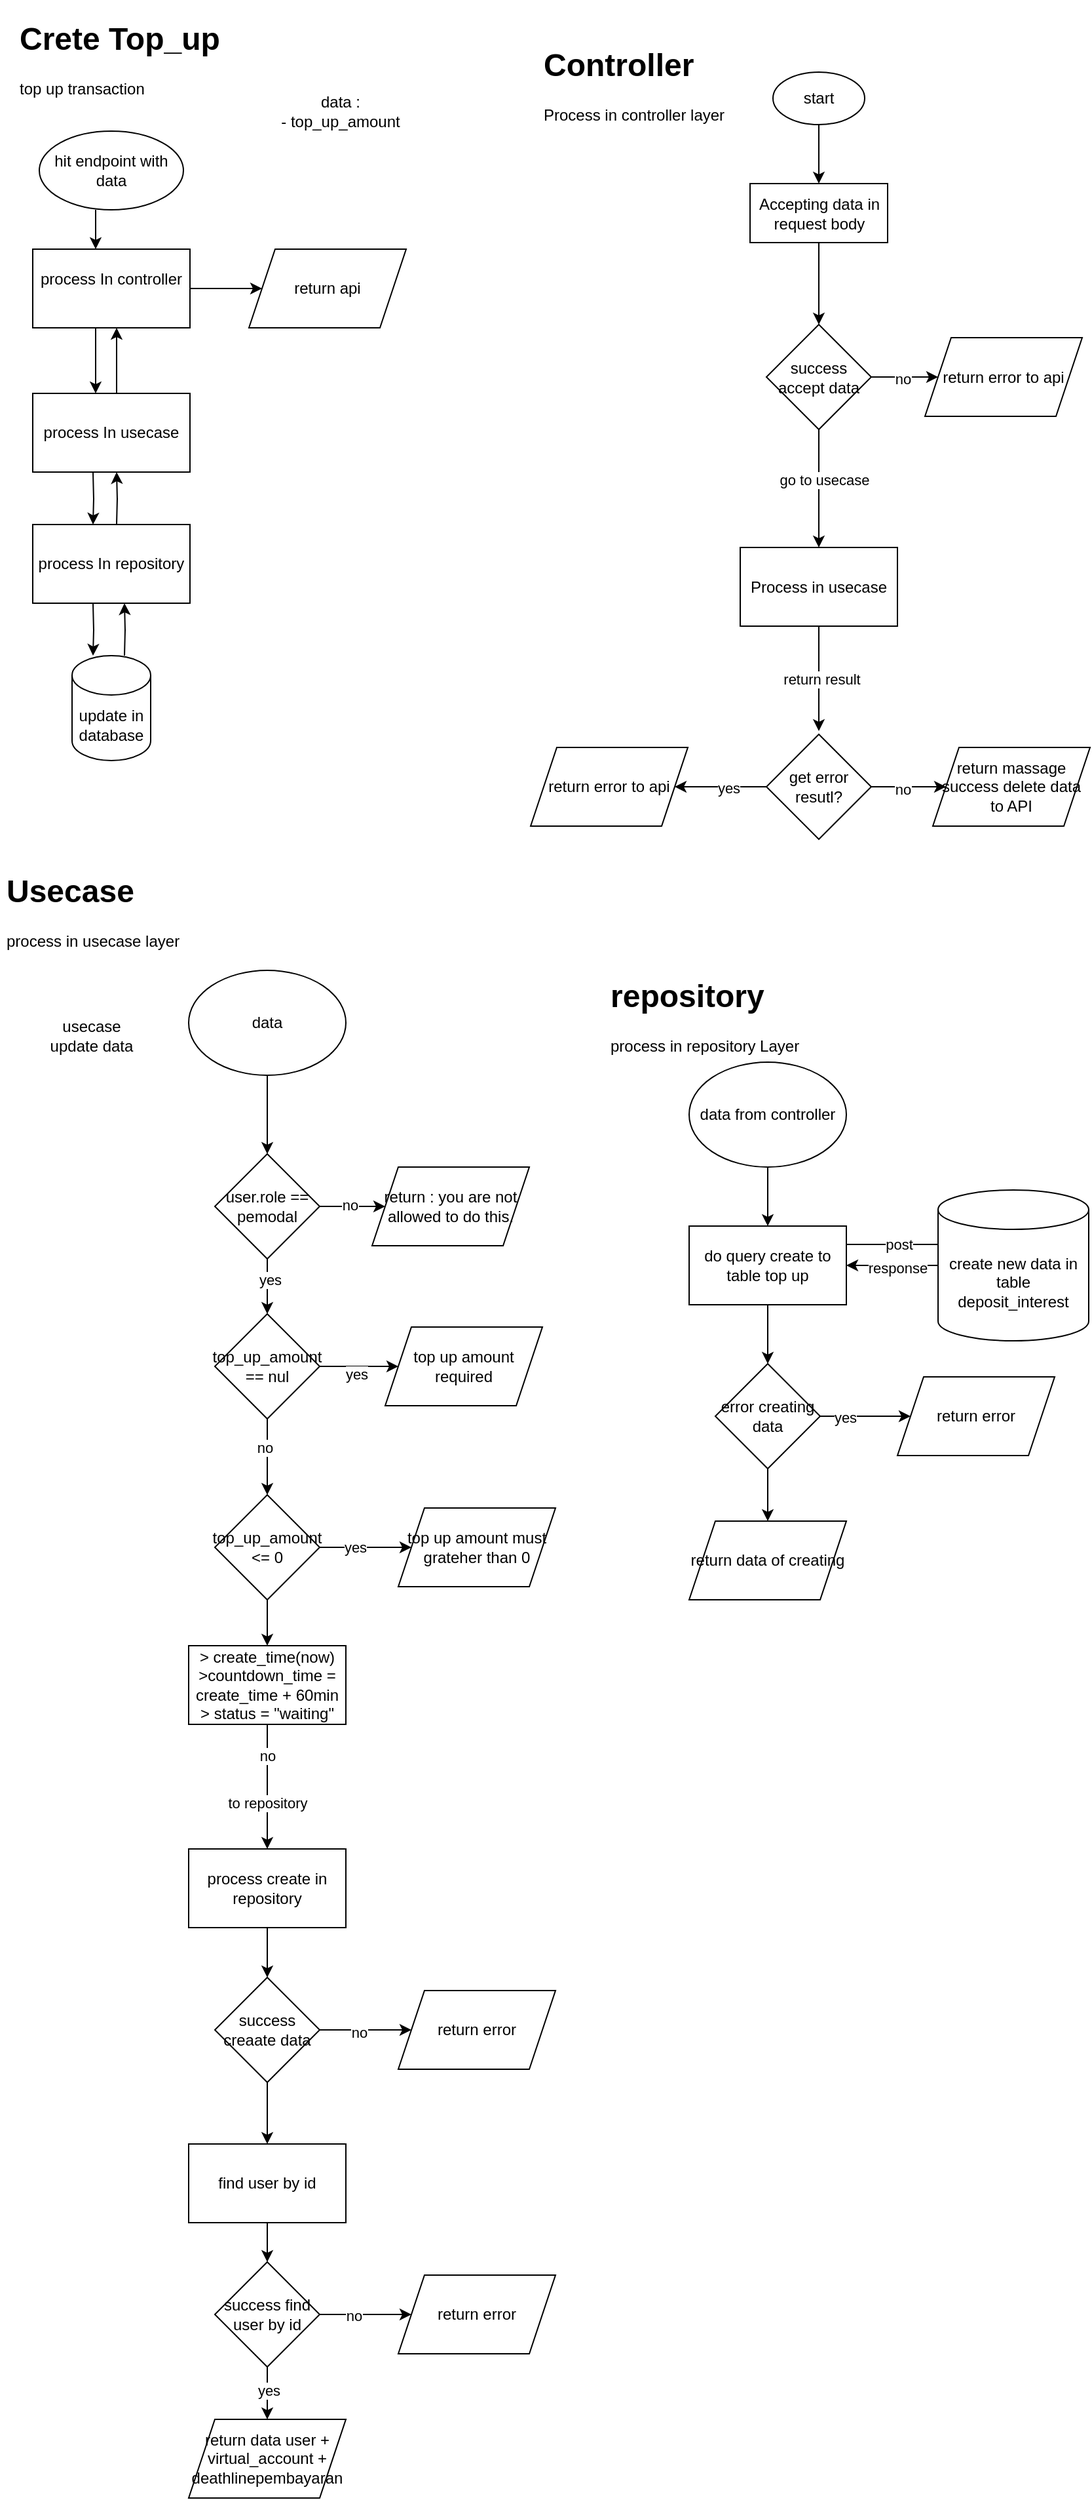<mxfile version="21.7.4" type="github" pages="2">
  <diagram name="create" id="qEhoidJhxsvWi5sl7ZpU">
    <mxGraphModel dx="880" dy="446" grid="1" gridSize="10" guides="1" tooltips="1" connect="1" arrows="1" fold="1" page="1" pageScale="1" pageWidth="850" pageHeight="1100" math="0" shadow="0">
      <root>
        <mxCell id="0" />
        <mxCell id="1" parent="0" />
        <mxCell id="uowi1JtS75DJO2FJJ9U8-1" value="&lt;h1&gt;Crete Top_up&lt;/h1&gt;&lt;div&gt;top up transaction&lt;/div&gt;" style="text;html=1;strokeColor=none;fillColor=none;spacing=5;spacingTop=-20;whiteSpace=wrap;overflow=hidden;rounded=0;" vertex="1" parent="1">
          <mxGeometry x="20" y="10" width="190" height="80" as="geometry" />
        </mxCell>
        <mxCell id="uowi1JtS75DJO2FJJ9U8-2" value="data :&lt;br&gt;- top_up_amount" style="text;html=1;strokeColor=none;fillColor=none;align=center;verticalAlign=middle;whiteSpace=wrap;rounded=0;" vertex="1" parent="1">
          <mxGeometry x="210" y="60" width="120" height="50" as="geometry" />
        </mxCell>
        <mxCell id="uowi1JtS75DJO2FJJ9U8-5" value="" style="edgeStyle=orthogonalEdgeStyle;rounded=0;orthogonalLoop=1;jettySize=auto;html=1;" edge="1" parent="1">
          <mxGeometry relative="1" as="geometry">
            <mxPoint x="83" y="160" as="sourcePoint" />
            <mxPoint x="83" y="190" as="targetPoint" />
          </mxGeometry>
        </mxCell>
        <mxCell id="uowi1JtS75DJO2FJJ9U8-3" value="hit endpoint with data" style="ellipse;whiteSpace=wrap;html=1;" vertex="1" parent="1">
          <mxGeometry x="40" y="100" width="110" height="60" as="geometry" />
        </mxCell>
        <mxCell id="uowi1JtS75DJO2FJJ9U8-7" value="" style="edgeStyle=orthogonalEdgeStyle;rounded=0;orthogonalLoop=1;jettySize=auto;html=1;" edge="1" parent="1">
          <mxGeometry relative="1" as="geometry">
            <mxPoint x="83" y="250" as="sourcePoint" />
            <mxPoint x="83" y="300" as="targetPoint" />
          </mxGeometry>
        </mxCell>
        <mxCell id="uowi1JtS75DJO2FJJ9U8-17" value="" style="edgeStyle=orthogonalEdgeStyle;rounded=0;orthogonalLoop=1;jettySize=auto;html=1;" edge="1" parent="1" source="uowi1JtS75DJO2FJJ9U8-4" target="uowi1JtS75DJO2FJJ9U8-16">
          <mxGeometry relative="1" as="geometry" />
        </mxCell>
        <mxCell id="uowi1JtS75DJO2FJJ9U8-4" value="&#xa;&lt;span style=&quot;color: rgb(0, 0, 0); font-family: Helvetica; font-size: 12px; font-style: normal; font-variant-ligatures: normal; font-variant-caps: normal; font-weight: 400; letter-spacing: normal; orphans: 2; text-align: center; text-indent: 0px; text-transform: none; widows: 2; word-spacing: 0px; -webkit-text-stroke-width: 0px; background-color: rgb(251, 251, 251); text-decoration-thickness: initial; text-decoration-style: initial; text-decoration-color: initial; float: none; display: inline !important;&quot;&gt;process In controller&lt;/span&gt;&#xa;&#xa;" style="whiteSpace=wrap;html=1;" vertex="1" parent="1">
          <mxGeometry x="35" y="190" width="120" height="60" as="geometry" />
        </mxCell>
        <mxCell id="uowi1JtS75DJO2FJJ9U8-9" value="" style="edgeStyle=orthogonalEdgeStyle;rounded=0;orthogonalLoop=1;jettySize=auto;html=1;" edge="1" parent="1">
          <mxGeometry relative="1" as="geometry">
            <mxPoint x="81" y="360" as="sourcePoint" />
            <mxPoint x="81" y="400" as="targetPoint" />
          </mxGeometry>
        </mxCell>
        <mxCell id="uowi1JtS75DJO2FJJ9U8-14" value="" style="edgeStyle=orthogonalEdgeStyle;rounded=0;orthogonalLoop=1;jettySize=auto;html=1;" edge="1" parent="1">
          <mxGeometry relative="1" as="geometry">
            <mxPoint x="99" y="300" as="sourcePoint" />
            <mxPoint x="99" y="250" as="targetPoint" />
          </mxGeometry>
        </mxCell>
        <mxCell id="uowi1JtS75DJO2FJJ9U8-6" value="process In usecase" style="whiteSpace=wrap;html=1;" vertex="1" parent="1">
          <mxGeometry x="35" y="300" width="120" height="60" as="geometry" />
        </mxCell>
        <mxCell id="uowi1JtS75DJO2FJJ9U8-11" value="" style="edgeStyle=orthogonalEdgeStyle;rounded=0;orthogonalLoop=1;jettySize=auto;html=1;" edge="1" parent="1">
          <mxGeometry relative="1" as="geometry">
            <mxPoint x="81" y="460" as="sourcePoint" />
            <mxPoint x="81" y="500" as="targetPoint" />
          </mxGeometry>
        </mxCell>
        <mxCell id="uowi1JtS75DJO2FJJ9U8-13" value="" style="edgeStyle=orthogonalEdgeStyle;rounded=0;orthogonalLoop=1;jettySize=auto;html=1;" edge="1" parent="1">
          <mxGeometry relative="1" as="geometry">
            <mxPoint x="99" y="400" as="sourcePoint" />
            <mxPoint x="99" y="360" as="targetPoint" />
          </mxGeometry>
        </mxCell>
        <mxCell id="uowi1JtS75DJO2FJJ9U8-8" value="process In repository" style="whiteSpace=wrap;html=1;" vertex="1" parent="1">
          <mxGeometry x="35" y="400" width="120" height="60" as="geometry" />
        </mxCell>
        <mxCell id="uowi1JtS75DJO2FJJ9U8-12" value="" style="edgeStyle=orthogonalEdgeStyle;rounded=0;orthogonalLoop=1;jettySize=auto;html=1;" edge="1" parent="1">
          <mxGeometry relative="1" as="geometry">
            <mxPoint x="105" y="500" as="sourcePoint" />
            <mxPoint x="105" y="460" as="targetPoint" />
          </mxGeometry>
        </mxCell>
        <mxCell id="uowi1JtS75DJO2FJJ9U8-10" value="update in database" style="shape=cylinder3;whiteSpace=wrap;html=1;boundedLbl=1;backgroundOutline=1;size=15;" vertex="1" parent="1">
          <mxGeometry x="65" y="500" width="60" height="80" as="geometry" />
        </mxCell>
        <mxCell id="uowi1JtS75DJO2FJJ9U8-16" value="return api" style="shape=parallelogram;perimeter=parallelogramPerimeter;whiteSpace=wrap;html=1;fixedSize=1;" vertex="1" parent="1">
          <mxGeometry x="200" y="190" width="120" height="60" as="geometry" />
        </mxCell>
        <mxCell id="uowi1JtS75DJO2FJJ9U8-18" value="&lt;h1 style=&quot;border-color: var(--border-color);&quot;&gt;Controller&lt;/h1&gt;&lt;h1&gt;&lt;div style=&quot;border-color: var(--border-color); font-size: 12px; font-weight: 400;&quot;&gt;Process in controller layer&lt;/div&gt;&lt;/h1&gt;" style="text;html=1;strokeColor=none;fillColor=none;spacing=5;spacingTop=-20;whiteSpace=wrap;overflow=hidden;rounded=0;" vertex="1" parent="1">
          <mxGeometry x="420" y="30" width="190" height="80" as="geometry" />
        </mxCell>
        <mxCell id="uowi1JtS75DJO2FJJ9U8-19" value="" style="edgeStyle=orthogonalEdgeStyle;rounded=0;orthogonalLoop=1;jettySize=auto;html=1;" edge="1" parent="1" source="uowi1JtS75DJO2FJJ9U8-20" target="uowi1JtS75DJO2FJJ9U8-22">
          <mxGeometry relative="1" as="geometry" />
        </mxCell>
        <mxCell id="uowi1JtS75DJO2FJJ9U8-20" value="start" style="ellipse;whiteSpace=wrap;html=1;" vertex="1" parent="1">
          <mxGeometry x="600" y="55" width="70" height="40" as="geometry" />
        </mxCell>
        <mxCell id="uowi1JtS75DJO2FJJ9U8-21" value="" style="edgeStyle=orthogonalEdgeStyle;rounded=0;orthogonalLoop=1;jettySize=auto;html=1;" edge="1" parent="1" source="uowi1JtS75DJO2FJJ9U8-22" target="uowi1JtS75DJO2FJJ9U8-27">
          <mxGeometry relative="1" as="geometry" />
        </mxCell>
        <mxCell id="uowi1JtS75DJO2FJJ9U8-22" value="Accepting data in request body" style="whiteSpace=wrap;html=1;" vertex="1" parent="1">
          <mxGeometry x="582.5" y="140" width="105" height="45" as="geometry" />
        </mxCell>
        <mxCell id="uowi1JtS75DJO2FJJ9U8-23" value="" style="edgeStyle=orthogonalEdgeStyle;rounded=0;orthogonalLoop=1;jettySize=auto;html=1;" edge="1" parent="1" source="uowi1JtS75DJO2FJJ9U8-27" target="uowi1JtS75DJO2FJJ9U8-28">
          <mxGeometry relative="1" as="geometry" />
        </mxCell>
        <mxCell id="uowi1JtS75DJO2FJJ9U8-24" value="no" style="edgeLabel;html=1;align=center;verticalAlign=middle;resizable=0;points=[];" vertex="1" connectable="0" parent="uowi1JtS75DJO2FJJ9U8-23">
          <mxGeometry x="-0.057" relative="1" as="geometry">
            <mxPoint y="1" as="offset" />
          </mxGeometry>
        </mxCell>
        <mxCell id="uowi1JtS75DJO2FJJ9U8-25" value="" style="edgeStyle=orthogonalEdgeStyle;rounded=0;orthogonalLoop=1;jettySize=auto;html=1;" edge="1" parent="1" source="uowi1JtS75DJO2FJJ9U8-27" target="uowi1JtS75DJO2FJJ9U8-31">
          <mxGeometry relative="1" as="geometry" />
        </mxCell>
        <mxCell id="uowi1JtS75DJO2FJJ9U8-26" value="go to usecase" style="edgeLabel;html=1;align=center;verticalAlign=middle;resizable=0;points=[];" vertex="1" connectable="0" parent="uowi1JtS75DJO2FJJ9U8-25">
          <mxGeometry x="-0.144" y="4" relative="1" as="geometry">
            <mxPoint as="offset" />
          </mxGeometry>
        </mxCell>
        <mxCell id="uowi1JtS75DJO2FJJ9U8-27" value="success accept data" style="rhombus;whiteSpace=wrap;html=1;" vertex="1" parent="1">
          <mxGeometry x="595" y="247.5" width="80" height="80" as="geometry" />
        </mxCell>
        <mxCell id="uowi1JtS75DJO2FJJ9U8-28" value="return error to api" style="shape=parallelogram;perimeter=parallelogramPerimeter;whiteSpace=wrap;html=1;fixedSize=1;" vertex="1" parent="1">
          <mxGeometry x="716" y="257.5" width="120" height="60" as="geometry" />
        </mxCell>
        <mxCell id="uowi1JtS75DJO2FJJ9U8-29" value="" style="edgeStyle=orthogonalEdgeStyle;rounded=0;orthogonalLoop=1;jettySize=auto;html=1;" edge="1" parent="1" source="uowi1JtS75DJO2FJJ9U8-31">
          <mxGeometry relative="1" as="geometry">
            <mxPoint x="635" y="557.5" as="targetPoint" />
          </mxGeometry>
        </mxCell>
        <mxCell id="uowi1JtS75DJO2FJJ9U8-30" value="return result" style="edgeLabel;html=1;align=center;verticalAlign=middle;resizable=0;points=[];" vertex="1" connectable="0" parent="uowi1JtS75DJO2FJJ9U8-29">
          <mxGeometry x="0.013" y="1" relative="1" as="geometry">
            <mxPoint as="offset" />
          </mxGeometry>
        </mxCell>
        <mxCell id="uowi1JtS75DJO2FJJ9U8-31" value="Process in usecase" style="whiteSpace=wrap;html=1;" vertex="1" parent="1">
          <mxGeometry x="575" y="417.5" width="120" height="60" as="geometry" />
        </mxCell>
        <mxCell id="uowi1JtS75DJO2FJJ9U8-32" value="" style="edgeStyle=orthogonalEdgeStyle;rounded=0;orthogonalLoop=1;jettySize=auto;html=1;" edge="1" parent="1" source="uowi1JtS75DJO2FJJ9U8-36" target="uowi1JtS75DJO2FJJ9U8-37">
          <mxGeometry relative="1" as="geometry" />
        </mxCell>
        <mxCell id="uowi1JtS75DJO2FJJ9U8-33" value="yes" style="edgeLabel;html=1;align=center;verticalAlign=middle;resizable=0;points=[];" vertex="1" connectable="0" parent="uowi1JtS75DJO2FJJ9U8-32">
          <mxGeometry x="-0.171" y="1" relative="1" as="geometry">
            <mxPoint as="offset" />
          </mxGeometry>
        </mxCell>
        <mxCell id="uowi1JtS75DJO2FJJ9U8-34" value="" style="edgeStyle=orthogonalEdgeStyle;rounded=0;orthogonalLoop=1;jettySize=auto;html=1;" edge="1" parent="1" source="uowi1JtS75DJO2FJJ9U8-36" target="uowi1JtS75DJO2FJJ9U8-38">
          <mxGeometry relative="1" as="geometry" />
        </mxCell>
        <mxCell id="uowi1JtS75DJO2FJJ9U8-35" value="no" style="edgeLabel;html=1;align=center;verticalAlign=middle;resizable=0;points=[];" vertex="1" connectable="0" parent="uowi1JtS75DJO2FJJ9U8-34">
          <mxGeometry x="-0.171" y="-2" relative="1" as="geometry">
            <mxPoint as="offset" />
          </mxGeometry>
        </mxCell>
        <mxCell id="uowi1JtS75DJO2FJJ9U8-36" value="get error resutl?" style="rhombus;whiteSpace=wrap;html=1;" vertex="1" parent="1">
          <mxGeometry x="595" y="560" width="80" height="80" as="geometry" />
        </mxCell>
        <mxCell id="uowi1JtS75DJO2FJJ9U8-37" value="return error to api" style="shape=parallelogram;perimeter=parallelogramPerimeter;whiteSpace=wrap;html=1;fixedSize=1;" vertex="1" parent="1">
          <mxGeometry x="415" y="570" width="120" height="60" as="geometry" />
        </mxCell>
        <mxCell id="uowi1JtS75DJO2FJJ9U8-38" value="return massage success delete data to API" style="shape=parallelogram;perimeter=parallelogramPerimeter;whiteSpace=wrap;html=1;fixedSize=1;" vertex="1" parent="1">
          <mxGeometry x="722" y="570" width="120" height="60" as="geometry" />
        </mxCell>
        <mxCell id="uowi1JtS75DJO2FJJ9U8-39" value="&lt;h1&gt;Usecase&lt;/h1&gt;&lt;div&gt;process in usecase layer&lt;/div&gt;" style="text;html=1;strokeColor=none;fillColor=none;spacing=5;spacingTop=-20;whiteSpace=wrap;overflow=hidden;rounded=0;" vertex="1" parent="1">
          <mxGeometry x="10" y="660" width="160" height="70" as="geometry" />
        </mxCell>
        <mxCell id="uowi1JtS75DJO2FJJ9U8-42" value="" style="edgeStyle=orthogonalEdgeStyle;rounded=0;orthogonalLoop=1;jettySize=auto;html=1;" edge="1" parent="1" source="uowi1JtS75DJO2FJJ9U8-44" target="uowi1JtS75DJO2FJJ9U8-52">
          <mxGeometry relative="1" as="geometry" />
        </mxCell>
        <mxCell id="uowi1JtS75DJO2FJJ9U8-43" value="no" style="edgeLabel;html=1;align=center;verticalAlign=middle;resizable=0;points=[];" vertex="1" connectable="0" parent="uowi1JtS75DJO2FJJ9U8-42">
          <mxGeometry x="-0.08" y="1" relative="1" as="geometry">
            <mxPoint as="offset" />
          </mxGeometry>
        </mxCell>
        <mxCell id="uowi1JtS75DJO2FJJ9U8-44" value="user.role == pemodal" style="rhombus;whiteSpace=wrap;html=1;" vertex="1" parent="1">
          <mxGeometry x="174" y="880" width="80" height="80" as="geometry" />
        </mxCell>
        <mxCell id="uowi1JtS75DJO2FJJ9U8-45" value="" style="edgeStyle=orthogonalEdgeStyle;rounded=0;orthogonalLoop=1;jettySize=auto;html=1;exitX=0.5;exitY=1;exitDx=0;exitDy=0;" edge="1" parent="1" source="uowi1JtS75DJO2FJJ9U8-44" target="uowi1JtS75DJO2FJJ9U8-51">
          <mxGeometry relative="1" as="geometry">
            <mxPoint x="214" y="1090" as="sourcePoint" />
          </mxGeometry>
        </mxCell>
        <mxCell id="uowi1JtS75DJO2FJJ9U8-61" value="yes" style="edgeLabel;html=1;align=center;verticalAlign=middle;resizable=0;points=[];" vertex="1" connectable="0" parent="uowi1JtS75DJO2FJJ9U8-45">
          <mxGeometry x="-0.238" y="2" relative="1" as="geometry">
            <mxPoint as="offset" />
          </mxGeometry>
        </mxCell>
        <mxCell id="uowi1JtS75DJO2FJJ9U8-47" value="" style="edgeStyle=orthogonalEdgeStyle;rounded=0;orthogonalLoop=1;jettySize=auto;html=1;" edge="1" parent="1" source="uowi1JtS75DJO2FJJ9U8-51">
          <mxGeometry relative="1" as="geometry">
            <mxPoint x="314" y="1042" as="targetPoint" />
          </mxGeometry>
        </mxCell>
        <mxCell id="uowi1JtS75DJO2FJJ9U8-66" value="yes" style="edgeLabel;html=1;align=center;verticalAlign=middle;resizable=0;points=[];" vertex="1" connectable="0" parent="uowi1JtS75DJO2FJJ9U8-47">
          <mxGeometry x="0.008" y="-5" relative="1" as="geometry">
            <mxPoint x="-2" as="offset" />
          </mxGeometry>
        </mxCell>
        <mxCell id="uowi1JtS75DJO2FJJ9U8-49" value="" style="edgeStyle=orthogonalEdgeStyle;rounded=0;orthogonalLoop=1;jettySize=auto;html=1;" edge="1" parent="1" source="uowi1JtS75DJO2FJJ9U8-51" target="uowi1JtS75DJO2FJJ9U8-56">
          <mxGeometry relative="1" as="geometry" />
        </mxCell>
        <mxCell id="uowi1JtS75DJO2FJJ9U8-67" value="no" style="edgeLabel;html=1;align=center;verticalAlign=middle;resizable=0;points=[];" vertex="1" connectable="0" parent="uowi1JtS75DJO2FJJ9U8-49">
          <mxGeometry x="-0.241" y="-2" relative="1" as="geometry">
            <mxPoint as="offset" />
          </mxGeometry>
        </mxCell>
        <mxCell id="uowi1JtS75DJO2FJJ9U8-51" value="top_up_amount == nul" style="rhombus;whiteSpace=wrap;html=1;" vertex="1" parent="1">
          <mxGeometry x="174" y="1002" width="80" height="80" as="geometry" />
        </mxCell>
        <mxCell id="uowi1JtS75DJO2FJJ9U8-52" value="return : you are not allowed to do this." style="shape=parallelogram;perimeter=parallelogramPerimeter;whiteSpace=wrap;html=1;fixedSize=1;" vertex="1" parent="1">
          <mxGeometry x="294" y="890" width="120" height="60" as="geometry" />
        </mxCell>
        <mxCell id="uowi1JtS75DJO2FJJ9U8-53" value="top up amount required" style="shape=parallelogram;perimeter=parallelogramPerimeter;whiteSpace=wrap;html=1;fixedSize=1;" vertex="1" parent="1">
          <mxGeometry x="304" y="1012" width="120" height="60" as="geometry" />
        </mxCell>
        <mxCell id="uowi1JtS75DJO2FJJ9U8-54" value="" style="edgeStyle=orthogonalEdgeStyle;rounded=0;orthogonalLoop=1;jettySize=auto;html=1;exitX=0.5;exitY=1;exitDx=0;exitDy=0;" edge="1" parent="1" source="uowi1JtS75DJO2FJJ9U8-116" target="uowi1JtS75DJO2FJJ9U8-57">
          <mxGeometry relative="1" as="geometry">
            <mxPoint x="210" y="1310" as="sourcePoint" />
          </mxGeometry>
        </mxCell>
        <mxCell id="uowi1JtS75DJO2FJJ9U8-55" value="to repository" style="edgeLabel;html=1;align=center;verticalAlign=middle;resizable=0;points=[];" vertex="1" connectable="0" parent="uowi1JtS75DJO2FJJ9U8-54">
          <mxGeometry x="-0.137" y="-1" relative="1" as="geometry">
            <mxPoint x="1" y="19" as="offset" />
          </mxGeometry>
        </mxCell>
        <mxCell id="uowi1JtS75DJO2FJJ9U8-68" value="no" style="edgeLabel;html=1;align=center;verticalAlign=middle;resizable=0;points=[];" vertex="1" connectable="0" parent="uowi1JtS75DJO2FJJ9U8-54">
          <mxGeometry x="-0.507" relative="1" as="geometry">
            <mxPoint as="offset" />
          </mxGeometry>
        </mxCell>
        <mxCell id="uowi1JtS75DJO2FJJ9U8-63" value="" style="edgeStyle=orthogonalEdgeStyle;rounded=0;orthogonalLoop=1;jettySize=auto;html=1;" edge="1" parent="1" source="uowi1JtS75DJO2FJJ9U8-56" target="uowi1JtS75DJO2FJJ9U8-62">
          <mxGeometry relative="1" as="geometry" />
        </mxCell>
        <mxCell id="uowi1JtS75DJO2FJJ9U8-64" value="yes" style="edgeLabel;html=1;align=center;verticalAlign=middle;resizable=0;points=[];" vertex="1" connectable="0" parent="uowi1JtS75DJO2FJJ9U8-63">
          <mxGeometry x="-0.229" relative="1" as="geometry">
            <mxPoint as="offset" />
          </mxGeometry>
        </mxCell>
        <mxCell id="uowi1JtS75DJO2FJJ9U8-117" value="" style="edgeStyle=orthogonalEdgeStyle;rounded=0;orthogonalLoop=1;jettySize=auto;html=1;" edge="1" parent="1" source="uowi1JtS75DJO2FJJ9U8-56" target="uowi1JtS75DJO2FJJ9U8-116">
          <mxGeometry relative="1" as="geometry" />
        </mxCell>
        <mxCell id="uowi1JtS75DJO2FJJ9U8-56" value="top_up_amount &amp;lt;= 0" style="rhombus;whiteSpace=wrap;html=1;" vertex="1" parent="1">
          <mxGeometry x="174" y="1140" width="80" height="80" as="geometry" />
        </mxCell>
        <mxCell id="uowi1JtS75DJO2FJJ9U8-70" value="" style="edgeStyle=orthogonalEdgeStyle;rounded=0;orthogonalLoop=1;jettySize=auto;html=1;" edge="1" parent="1" source="uowi1JtS75DJO2FJJ9U8-57" target="uowi1JtS75DJO2FJJ9U8-69">
          <mxGeometry relative="1" as="geometry" />
        </mxCell>
        <mxCell id="uowi1JtS75DJO2FJJ9U8-57" value="process create in repository" style="whiteSpace=wrap;html=1;" vertex="1" parent="1">
          <mxGeometry x="154" y="1410" width="120" height="60" as="geometry" />
        </mxCell>
        <mxCell id="uowi1JtS75DJO2FJJ9U8-58" value="usecase update data" style="text;html=1;strokeColor=none;fillColor=none;align=center;verticalAlign=middle;whiteSpace=wrap;rounded=0;" vertex="1" parent="1">
          <mxGeometry x="40" y="775" width="80" height="30" as="geometry" />
        </mxCell>
        <mxCell id="uowi1JtS75DJO2FJJ9U8-59" value="" style="edgeStyle=orthogonalEdgeStyle;rounded=0;orthogonalLoop=1;jettySize=auto;html=1;" edge="1" parent="1" source="uowi1JtS75DJO2FJJ9U8-60" target="uowi1JtS75DJO2FJJ9U8-44">
          <mxGeometry relative="1" as="geometry" />
        </mxCell>
        <mxCell id="uowi1JtS75DJO2FJJ9U8-60" value="data" style="ellipse;whiteSpace=wrap;html=1;" vertex="1" parent="1">
          <mxGeometry x="154" y="740" width="120" height="80" as="geometry" />
        </mxCell>
        <mxCell id="uowi1JtS75DJO2FJJ9U8-62" value="top up amount must grateher than 0" style="shape=parallelogram;perimeter=parallelogramPerimeter;whiteSpace=wrap;html=1;fixedSize=1;" vertex="1" parent="1">
          <mxGeometry x="314" y="1150" width="120" height="60" as="geometry" />
        </mxCell>
        <mxCell id="uowi1JtS75DJO2FJJ9U8-72" value="" style="edgeStyle=orthogonalEdgeStyle;rounded=0;orthogonalLoop=1;jettySize=auto;html=1;" edge="1" parent="1" source="uowi1JtS75DJO2FJJ9U8-69" target="uowi1JtS75DJO2FJJ9U8-71">
          <mxGeometry relative="1" as="geometry" />
        </mxCell>
        <mxCell id="uowi1JtS75DJO2FJJ9U8-73" value="no" style="edgeLabel;html=1;align=center;verticalAlign=middle;resizable=0;points=[];" vertex="1" connectable="0" parent="uowi1JtS75DJO2FJJ9U8-72">
          <mxGeometry x="-0.143" y="-2" relative="1" as="geometry">
            <mxPoint as="offset" />
          </mxGeometry>
        </mxCell>
        <mxCell id="uowi1JtS75DJO2FJJ9U8-75" value="" style="edgeStyle=orthogonalEdgeStyle;rounded=0;orthogonalLoop=1;jettySize=auto;html=1;" edge="1" parent="1" source="uowi1JtS75DJO2FJJ9U8-78" target="uowi1JtS75DJO2FJJ9U8-74">
          <mxGeometry relative="1" as="geometry" />
        </mxCell>
        <mxCell id="uowi1JtS75DJO2FJJ9U8-83" value="yes" style="edgeLabel;html=1;align=center;verticalAlign=middle;resizable=0;points=[];" vertex="1" connectable="0" parent="uowi1JtS75DJO2FJJ9U8-75">
          <mxGeometry x="-0.1" y="1" relative="1" as="geometry">
            <mxPoint as="offset" />
          </mxGeometry>
        </mxCell>
        <mxCell id="uowi1JtS75DJO2FJJ9U8-69" value="success creaate data" style="rhombus;whiteSpace=wrap;html=1;" vertex="1" parent="1">
          <mxGeometry x="174" y="1508" width="80" height="80" as="geometry" />
        </mxCell>
        <mxCell id="uowi1JtS75DJO2FJJ9U8-71" value="return error" style="shape=parallelogram;perimeter=parallelogramPerimeter;whiteSpace=wrap;html=1;fixedSize=1;" vertex="1" parent="1">
          <mxGeometry x="314" y="1518" width="120" height="60" as="geometry" />
        </mxCell>
        <mxCell id="uowi1JtS75DJO2FJJ9U8-74" value="return data user + virtual_account + deathlinepembayaran" style="shape=parallelogram;perimeter=parallelogramPerimeter;whiteSpace=wrap;html=1;fixedSize=1;" vertex="1" parent="1">
          <mxGeometry x="154" y="1845" width="120" height="60" as="geometry" />
        </mxCell>
        <mxCell id="uowi1JtS75DJO2FJJ9U8-77" value="" style="edgeStyle=orthogonalEdgeStyle;rounded=0;orthogonalLoop=1;jettySize=auto;html=1;" edge="1" parent="1" source="uowi1JtS75DJO2FJJ9U8-69" target="uowi1JtS75DJO2FJJ9U8-76">
          <mxGeometry relative="1" as="geometry">
            <mxPoint x="214" y="1588" as="sourcePoint" />
            <mxPoint x="214" y="1745" as="targetPoint" />
          </mxGeometry>
        </mxCell>
        <mxCell id="uowi1JtS75DJO2FJJ9U8-76" value="find user by id" style="rounded=0;whiteSpace=wrap;html=1;" vertex="1" parent="1">
          <mxGeometry x="154" y="1635" width="120" height="60" as="geometry" />
        </mxCell>
        <mxCell id="uowi1JtS75DJO2FJJ9U8-79" value="" style="edgeStyle=orthogonalEdgeStyle;rounded=0;orthogonalLoop=1;jettySize=auto;html=1;" edge="1" parent="1" source="uowi1JtS75DJO2FJJ9U8-76" target="uowi1JtS75DJO2FJJ9U8-78">
          <mxGeometry relative="1" as="geometry">
            <mxPoint x="214" y="1695" as="sourcePoint" />
            <mxPoint x="214" y="1845" as="targetPoint" />
          </mxGeometry>
        </mxCell>
        <mxCell id="uowi1JtS75DJO2FJJ9U8-81" value="" style="edgeStyle=orthogonalEdgeStyle;rounded=0;orthogonalLoop=1;jettySize=auto;html=1;" edge="1" parent="1" source="uowi1JtS75DJO2FJJ9U8-78" target="uowi1JtS75DJO2FJJ9U8-80">
          <mxGeometry relative="1" as="geometry" />
        </mxCell>
        <mxCell id="uowi1JtS75DJO2FJJ9U8-82" value="no" style="edgeLabel;html=1;align=center;verticalAlign=middle;resizable=0;points=[];" vertex="1" connectable="0" parent="uowi1JtS75DJO2FJJ9U8-81">
          <mxGeometry x="-0.257" y="-1" relative="1" as="geometry">
            <mxPoint as="offset" />
          </mxGeometry>
        </mxCell>
        <mxCell id="uowi1JtS75DJO2FJJ9U8-78" value="success find user by id" style="rhombus;whiteSpace=wrap;html=1;" vertex="1" parent="1">
          <mxGeometry x="174" y="1725" width="80" height="80" as="geometry" />
        </mxCell>
        <mxCell id="uowi1JtS75DJO2FJJ9U8-80" value="return error" style="shape=parallelogram;perimeter=parallelogramPerimeter;whiteSpace=wrap;html=1;fixedSize=1;" vertex="1" parent="1">
          <mxGeometry x="314" y="1735" width="120" height="60" as="geometry" />
        </mxCell>
        <mxCell id="uowi1JtS75DJO2FJJ9U8-84" value="&lt;h1&gt;repository&lt;/h1&gt;&lt;div&gt;process in repository Layer&lt;/div&gt;" style="text;html=1;strokeColor=none;fillColor=none;spacing=5;spacingTop=-20;whiteSpace=wrap;overflow=hidden;rounded=0;" vertex="1" parent="1">
          <mxGeometry x="471" y="740" width="190" height="70" as="geometry" />
        </mxCell>
        <mxCell id="uowi1JtS75DJO2FJJ9U8-85" value="" style="edgeStyle=orthogonalEdgeStyle;rounded=0;orthogonalLoop=1;jettySize=auto;html=1;" edge="1" parent="1" source="uowi1JtS75DJO2FJJ9U8-86" target="uowi1JtS75DJO2FJJ9U8-90">
          <mxGeometry relative="1" as="geometry" />
        </mxCell>
        <mxCell id="uowi1JtS75DJO2FJJ9U8-86" value="data from controller" style="ellipse;whiteSpace=wrap;html=1;" vertex="1" parent="1">
          <mxGeometry x="536" y="810" width="120" height="80" as="geometry" />
        </mxCell>
        <mxCell id="uowi1JtS75DJO2FJJ9U8-87" value="" style="edgeStyle=orthogonalEdgeStyle;rounded=0;orthogonalLoop=1;jettySize=auto;html=1;" edge="1" parent="1">
          <mxGeometry relative="1" as="geometry">
            <mxPoint x="656" y="949" as="sourcePoint" />
            <mxPoint x="736" y="949" as="targetPoint" />
          </mxGeometry>
        </mxCell>
        <mxCell id="uowi1JtS75DJO2FJJ9U8-88" value="post" style="edgeLabel;html=1;align=center;verticalAlign=middle;resizable=0;points=[];" vertex="1" connectable="0" parent="uowi1JtS75DJO2FJJ9U8-87">
          <mxGeometry relative="1" as="geometry">
            <mxPoint as="offset" />
          </mxGeometry>
        </mxCell>
        <mxCell id="uowi1JtS75DJO2FJJ9U8-89" value="" style="edgeStyle=orthogonalEdgeStyle;rounded=0;orthogonalLoop=1;jettySize=auto;html=1;" edge="1" parent="1" source="uowi1JtS75DJO2FJJ9U8-90" target="uowi1JtS75DJO2FJJ9U8-97">
          <mxGeometry relative="1" as="geometry" />
        </mxCell>
        <mxCell id="uowi1JtS75DJO2FJJ9U8-90" value="do query create to table top up" style="rounded=0;whiteSpace=wrap;html=1;" vertex="1" parent="1">
          <mxGeometry x="536" y="935" width="120" height="60" as="geometry" />
        </mxCell>
        <mxCell id="uowi1JtS75DJO2FJJ9U8-91" value="" style="edgeStyle=orthogonalEdgeStyle;rounded=0;orthogonalLoop=1;jettySize=auto;html=1;" edge="1" parent="1" source="uowi1JtS75DJO2FJJ9U8-93" target="uowi1JtS75DJO2FJJ9U8-90">
          <mxGeometry relative="1" as="geometry" />
        </mxCell>
        <mxCell id="uowi1JtS75DJO2FJJ9U8-92" value="response" style="edgeLabel;html=1;align=center;verticalAlign=middle;resizable=0;points=[];" vertex="1" connectable="0" parent="uowi1JtS75DJO2FJJ9U8-91">
          <mxGeometry x="-0.1" y="2" relative="1" as="geometry">
            <mxPoint as="offset" />
          </mxGeometry>
        </mxCell>
        <mxCell id="uowi1JtS75DJO2FJJ9U8-93" value="create new data in table deposit_interest" style="shape=cylinder3;whiteSpace=wrap;html=1;boundedLbl=1;backgroundOutline=1;size=15;" vertex="1" parent="1">
          <mxGeometry x="726" y="907.5" width="115" height="115" as="geometry" />
        </mxCell>
        <mxCell id="uowi1JtS75DJO2FJJ9U8-94" value="" style="edgeStyle=orthogonalEdgeStyle;rounded=0;orthogonalLoop=1;jettySize=auto;html=1;" edge="1" parent="1" source="uowi1JtS75DJO2FJJ9U8-97" target="uowi1JtS75DJO2FJJ9U8-98">
          <mxGeometry relative="1" as="geometry" />
        </mxCell>
        <mxCell id="uowi1JtS75DJO2FJJ9U8-95" value="yes" style="edgeLabel;html=1;align=center;verticalAlign=middle;resizable=0;points=[];" vertex="1" connectable="0" parent="uowi1JtS75DJO2FJJ9U8-94">
          <mxGeometry x="-0.457" y="-1" relative="1" as="geometry">
            <mxPoint as="offset" />
          </mxGeometry>
        </mxCell>
        <mxCell id="uowi1JtS75DJO2FJJ9U8-96" value="" style="edgeStyle=orthogonalEdgeStyle;rounded=0;orthogonalLoop=1;jettySize=auto;html=1;" edge="1" parent="1" source="uowi1JtS75DJO2FJJ9U8-97" target="uowi1JtS75DJO2FJJ9U8-99">
          <mxGeometry relative="1" as="geometry" />
        </mxCell>
        <mxCell id="uowi1JtS75DJO2FJJ9U8-97" value="error creating data" style="rhombus;whiteSpace=wrap;html=1;rounded=0;" vertex="1" parent="1">
          <mxGeometry x="556" y="1040" width="80" height="80" as="geometry" />
        </mxCell>
        <mxCell id="uowi1JtS75DJO2FJJ9U8-98" value="return error" style="shape=parallelogram;perimeter=parallelogramPerimeter;whiteSpace=wrap;html=1;fixedSize=1;rounded=0;" vertex="1" parent="1">
          <mxGeometry x="695" y="1050" width="120" height="60" as="geometry" />
        </mxCell>
        <mxCell id="uowi1JtS75DJO2FJJ9U8-99" value="return data of creating" style="shape=parallelogram;perimeter=parallelogramPerimeter;whiteSpace=wrap;html=1;fixedSize=1;rounded=0;" vertex="1" parent="1">
          <mxGeometry x="536" y="1160" width="120" height="60" as="geometry" />
        </mxCell>
        <mxCell id="uowi1JtS75DJO2FJJ9U8-116" value="&amp;gt; create_time(now)&lt;br&gt;&amp;gt;countdown_time = create_time + 60min&lt;br&gt;&amp;gt; status = &quot;waiting&quot;" style="rounded=0;whiteSpace=wrap;html=1;" vertex="1" parent="1">
          <mxGeometry x="154" y="1255" width="120" height="60" as="geometry" />
        </mxCell>
      </root>
    </mxGraphModel>
  </diagram>
  <diagram name="update" id="fmZBe2WzaXTkfu827Pgv">
    <mxGraphModel dx="880" dy="446" grid="1" gridSize="10" guides="1" tooltips="1" connect="1" arrows="1" fold="1" page="1" pageScale="1" pageWidth="850" pageHeight="1100" math="0" shadow="0">
      <root>
        <mxCell id="NMfBZ2aHkfKV-N4u24Jk-0" />
        <mxCell id="NMfBZ2aHkfKV-N4u24Jk-1" parent="NMfBZ2aHkfKV-N4u24Jk-0" />
        <mxCell id="NMfBZ2aHkfKV-N4u24Jk-2" value="&lt;h1&gt;Update Top_up&lt;/h1&gt;&lt;div&gt;top up transaction we assume that payment gateway give us notification&lt;/div&gt;" style="text;html=1;strokeColor=none;fillColor=none;spacing=5;spacingTop=-20;whiteSpace=wrap;overflow=hidden;rounded=0;" vertex="1" parent="NMfBZ2aHkfKV-N4u24Jk-1">
          <mxGeometry x="9" y="10" width="190" height="100" as="geometry" />
        </mxCell>
        <mxCell id="NMfBZ2aHkfKV-N4u24Jk-3" value="data :&lt;br&gt;- id&lt;br&gt;- status : accepted/failed" style="text;html=1;strokeColor=none;fillColor=none;align=center;verticalAlign=middle;whiteSpace=wrap;rounded=0;" vertex="1" parent="NMfBZ2aHkfKV-N4u24Jk-1">
          <mxGeometry x="210" y="60" width="120" height="50" as="geometry" />
        </mxCell>
        <mxCell id="NMfBZ2aHkfKV-N4u24Jk-4" value="" style="edgeStyle=orthogonalEdgeStyle;rounded=0;orthogonalLoop=1;jettySize=auto;html=1;" edge="1" parent="NMfBZ2aHkfKV-N4u24Jk-1">
          <mxGeometry relative="1" as="geometry">
            <mxPoint x="83" y="160" as="sourcePoint" />
            <mxPoint x="83" y="190" as="targetPoint" />
          </mxGeometry>
        </mxCell>
        <mxCell id="NMfBZ2aHkfKV-N4u24Jk-5" value="hit endpoint with data" style="ellipse;whiteSpace=wrap;html=1;" vertex="1" parent="NMfBZ2aHkfKV-N4u24Jk-1">
          <mxGeometry x="40" y="100" width="110" height="60" as="geometry" />
        </mxCell>
        <mxCell id="NMfBZ2aHkfKV-N4u24Jk-6" value="" style="edgeStyle=orthogonalEdgeStyle;rounded=0;orthogonalLoop=1;jettySize=auto;html=1;" edge="1" parent="NMfBZ2aHkfKV-N4u24Jk-1">
          <mxGeometry relative="1" as="geometry">
            <mxPoint x="83" y="250" as="sourcePoint" />
            <mxPoint x="83" y="300" as="targetPoint" />
          </mxGeometry>
        </mxCell>
        <mxCell id="NMfBZ2aHkfKV-N4u24Jk-7" value="" style="edgeStyle=orthogonalEdgeStyle;rounded=0;orthogonalLoop=1;jettySize=auto;html=1;" edge="1" parent="NMfBZ2aHkfKV-N4u24Jk-1" source="NMfBZ2aHkfKV-N4u24Jk-8" target="NMfBZ2aHkfKV-N4u24Jk-17">
          <mxGeometry relative="1" as="geometry" />
        </mxCell>
        <mxCell id="NMfBZ2aHkfKV-N4u24Jk-8" value="&#xa;&lt;span style=&quot;color: rgb(0, 0, 0); font-family: Helvetica; font-size: 12px; font-style: normal; font-variant-ligatures: normal; font-variant-caps: normal; font-weight: 400; letter-spacing: normal; orphans: 2; text-align: center; text-indent: 0px; text-transform: none; widows: 2; word-spacing: 0px; -webkit-text-stroke-width: 0px; background-color: rgb(251, 251, 251); text-decoration-thickness: initial; text-decoration-style: initial; text-decoration-color: initial; float: none; display: inline !important;&quot;&gt;process In controller&lt;/span&gt;&#xa;&#xa;" style="whiteSpace=wrap;html=1;" vertex="1" parent="NMfBZ2aHkfKV-N4u24Jk-1">
          <mxGeometry x="35" y="190" width="120" height="60" as="geometry" />
        </mxCell>
        <mxCell id="NMfBZ2aHkfKV-N4u24Jk-9" value="" style="edgeStyle=orthogonalEdgeStyle;rounded=0;orthogonalLoop=1;jettySize=auto;html=1;" edge="1" parent="NMfBZ2aHkfKV-N4u24Jk-1">
          <mxGeometry relative="1" as="geometry">
            <mxPoint x="81" y="360" as="sourcePoint" />
            <mxPoint x="81" y="400" as="targetPoint" />
          </mxGeometry>
        </mxCell>
        <mxCell id="NMfBZ2aHkfKV-N4u24Jk-10" value="" style="edgeStyle=orthogonalEdgeStyle;rounded=0;orthogonalLoop=1;jettySize=auto;html=1;" edge="1" parent="NMfBZ2aHkfKV-N4u24Jk-1">
          <mxGeometry relative="1" as="geometry">
            <mxPoint x="99" y="300" as="sourcePoint" />
            <mxPoint x="99" y="250" as="targetPoint" />
          </mxGeometry>
        </mxCell>
        <mxCell id="NMfBZ2aHkfKV-N4u24Jk-11" value="process In usecase" style="whiteSpace=wrap;html=1;" vertex="1" parent="NMfBZ2aHkfKV-N4u24Jk-1">
          <mxGeometry x="35" y="300" width="120" height="60" as="geometry" />
        </mxCell>
        <mxCell id="NMfBZ2aHkfKV-N4u24Jk-12" value="" style="edgeStyle=orthogonalEdgeStyle;rounded=0;orthogonalLoop=1;jettySize=auto;html=1;" edge="1" parent="NMfBZ2aHkfKV-N4u24Jk-1">
          <mxGeometry relative="1" as="geometry">
            <mxPoint x="81" y="460" as="sourcePoint" />
            <mxPoint x="81" y="500" as="targetPoint" />
          </mxGeometry>
        </mxCell>
        <mxCell id="NMfBZ2aHkfKV-N4u24Jk-13" value="" style="edgeStyle=orthogonalEdgeStyle;rounded=0;orthogonalLoop=1;jettySize=auto;html=1;" edge="1" parent="NMfBZ2aHkfKV-N4u24Jk-1">
          <mxGeometry relative="1" as="geometry">
            <mxPoint x="99" y="400" as="sourcePoint" />
            <mxPoint x="99" y="360" as="targetPoint" />
          </mxGeometry>
        </mxCell>
        <mxCell id="NMfBZ2aHkfKV-N4u24Jk-14" value="process In repository" style="whiteSpace=wrap;html=1;" vertex="1" parent="NMfBZ2aHkfKV-N4u24Jk-1">
          <mxGeometry x="35" y="400" width="120" height="60" as="geometry" />
        </mxCell>
        <mxCell id="NMfBZ2aHkfKV-N4u24Jk-15" value="" style="edgeStyle=orthogonalEdgeStyle;rounded=0;orthogonalLoop=1;jettySize=auto;html=1;" edge="1" parent="NMfBZ2aHkfKV-N4u24Jk-1">
          <mxGeometry relative="1" as="geometry">
            <mxPoint x="105" y="500" as="sourcePoint" />
            <mxPoint x="105" y="460" as="targetPoint" />
          </mxGeometry>
        </mxCell>
        <mxCell id="NMfBZ2aHkfKV-N4u24Jk-16" value="update in database" style="shape=cylinder3;whiteSpace=wrap;html=1;boundedLbl=1;backgroundOutline=1;size=15;" vertex="1" parent="NMfBZ2aHkfKV-N4u24Jk-1">
          <mxGeometry x="65" y="500" width="60" height="80" as="geometry" />
        </mxCell>
        <mxCell id="NMfBZ2aHkfKV-N4u24Jk-17" value="return api" style="shape=parallelogram;perimeter=parallelogramPerimeter;whiteSpace=wrap;html=1;fixedSize=1;" vertex="1" parent="NMfBZ2aHkfKV-N4u24Jk-1">
          <mxGeometry x="200" y="190" width="120" height="60" as="geometry" />
        </mxCell>
        <mxCell id="NMfBZ2aHkfKV-N4u24Jk-18" value="&lt;h1 style=&quot;border-color: var(--border-color);&quot;&gt;Controller&lt;/h1&gt;&lt;h1&gt;&lt;div style=&quot;border-color: var(--border-color); font-size: 12px; font-weight: 400;&quot;&gt;Process in controller layer&lt;/div&gt;&lt;/h1&gt;" style="text;html=1;strokeColor=none;fillColor=none;spacing=5;spacingTop=-20;whiteSpace=wrap;overflow=hidden;rounded=0;" vertex="1" parent="NMfBZ2aHkfKV-N4u24Jk-1">
          <mxGeometry x="420" y="30" width="190" height="80" as="geometry" />
        </mxCell>
        <mxCell id="NMfBZ2aHkfKV-N4u24Jk-19" value="" style="edgeStyle=orthogonalEdgeStyle;rounded=0;orthogonalLoop=1;jettySize=auto;html=1;" edge="1" parent="NMfBZ2aHkfKV-N4u24Jk-1" source="NMfBZ2aHkfKV-N4u24Jk-20" target="NMfBZ2aHkfKV-N4u24Jk-22">
          <mxGeometry relative="1" as="geometry" />
        </mxCell>
        <mxCell id="NMfBZ2aHkfKV-N4u24Jk-20" value="start" style="ellipse;whiteSpace=wrap;html=1;" vertex="1" parent="NMfBZ2aHkfKV-N4u24Jk-1">
          <mxGeometry x="600" y="55" width="70" height="40" as="geometry" />
        </mxCell>
        <mxCell id="NMfBZ2aHkfKV-N4u24Jk-21" value="" style="edgeStyle=orthogonalEdgeStyle;rounded=0;orthogonalLoop=1;jettySize=auto;html=1;" edge="1" parent="NMfBZ2aHkfKV-N4u24Jk-1" source="NMfBZ2aHkfKV-N4u24Jk-22" target="NMfBZ2aHkfKV-N4u24Jk-27">
          <mxGeometry relative="1" as="geometry" />
        </mxCell>
        <mxCell id="NMfBZ2aHkfKV-N4u24Jk-22" value="Accepting data in request body" style="whiteSpace=wrap;html=1;" vertex="1" parent="NMfBZ2aHkfKV-N4u24Jk-1">
          <mxGeometry x="582.5" y="140" width="105" height="45" as="geometry" />
        </mxCell>
        <mxCell id="NMfBZ2aHkfKV-N4u24Jk-23" value="" style="edgeStyle=orthogonalEdgeStyle;rounded=0;orthogonalLoop=1;jettySize=auto;html=1;" edge="1" parent="NMfBZ2aHkfKV-N4u24Jk-1" source="NMfBZ2aHkfKV-N4u24Jk-27" target="NMfBZ2aHkfKV-N4u24Jk-28">
          <mxGeometry relative="1" as="geometry" />
        </mxCell>
        <mxCell id="NMfBZ2aHkfKV-N4u24Jk-24" value="no" style="edgeLabel;html=1;align=center;verticalAlign=middle;resizable=0;points=[];" vertex="1" connectable="0" parent="NMfBZ2aHkfKV-N4u24Jk-23">
          <mxGeometry x="-0.057" relative="1" as="geometry">
            <mxPoint y="1" as="offset" />
          </mxGeometry>
        </mxCell>
        <mxCell id="NMfBZ2aHkfKV-N4u24Jk-25" value="" style="edgeStyle=orthogonalEdgeStyle;rounded=0;orthogonalLoop=1;jettySize=auto;html=1;" edge="1" parent="NMfBZ2aHkfKV-N4u24Jk-1" source="NMfBZ2aHkfKV-N4u24Jk-27" target="NMfBZ2aHkfKV-N4u24Jk-31">
          <mxGeometry relative="1" as="geometry" />
        </mxCell>
        <mxCell id="NMfBZ2aHkfKV-N4u24Jk-26" value="go to usecase" style="edgeLabel;html=1;align=center;verticalAlign=middle;resizable=0;points=[];" vertex="1" connectable="0" parent="NMfBZ2aHkfKV-N4u24Jk-25">
          <mxGeometry x="-0.144" y="4" relative="1" as="geometry">
            <mxPoint as="offset" />
          </mxGeometry>
        </mxCell>
        <mxCell id="NMfBZ2aHkfKV-N4u24Jk-27" value="success accept data" style="rhombus;whiteSpace=wrap;html=1;" vertex="1" parent="NMfBZ2aHkfKV-N4u24Jk-1">
          <mxGeometry x="595" y="247.5" width="80" height="80" as="geometry" />
        </mxCell>
        <mxCell id="NMfBZ2aHkfKV-N4u24Jk-28" value="return error to api" style="shape=parallelogram;perimeter=parallelogramPerimeter;whiteSpace=wrap;html=1;fixedSize=1;" vertex="1" parent="NMfBZ2aHkfKV-N4u24Jk-1">
          <mxGeometry x="722" y="257.5" width="120" height="60" as="geometry" />
        </mxCell>
        <mxCell id="NMfBZ2aHkfKV-N4u24Jk-29" value="" style="edgeStyle=orthogonalEdgeStyle;rounded=0;orthogonalLoop=1;jettySize=auto;html=1;" edge="1" parent="NMfBZ2aHkfKV-N4u24Jk-1" source="NMfBZ2aHkfKV-N4u24Jk-31">
          <mxGeometry relative="1" as="geometry">
            <mxPoint x="635" y="557.5" as="targetPoint" />
          </mxGeometry>
        </mxCell>
        <mxCell id="NMfBZ2aHkfKV-N4u24Jk-30" value="return result" style="edgeLabel;html=1;align=center;verticalAlign=middle;resizable=0;points=[];" vertex="1" connectable="0" parent="NMfBZ2aHkfKV-N4u24Jk-29">
          <mxGeometry x="0.013" y="1" relative="1" as="geometry">
            <mxPoint as="offset" />
          </mxGeometry>
        </mxCell>
        <mxCell id="NMfBZ2aHkfKV-N4u24Jk-31" value="Process in usecase" style="whiteSpace=wrap;html=1;" vertex="1" parent="NMfBZ2aHkfKV-N4u24Jk-1">
          <mxGeometry x="575" y="417.5" width="120" height="60" as="geometry" />
        </mxCell>
        <mxCell id="NMfBZ2aHkfKV-N4u24Jk-32" value="" style="edgeStyle=orthogonalEdgeStyle;rounded=0;orthogonalLoop=1;jettySize=auto;html=1;" edge="1" parent="NMfBZ2aHkfKV-N4u24Jk-1" source="NMfBZ2aHkfKV-N4u24Jk-36" target="NMfBZ2aHkfKV-N4u24Jk-37">
          <mxGeometry relative="1" as="geometry" />
        </mxCell>
        <mxCell id="NMfBZ2aHkfKV-N4u24Jk-33" value="yes" style="edgeLabel;html=1;align=center;verticalAlign=middle;resizable=0;points=[];" vertex="1" connectable="0" parent="NMfBZ2aHkfKV-N4u24Jk-32">
          <mxGeometry x="-0.171" y="1" relative="1" as="geometry">
            <mxPoint as="offset" />
          </mxGeometry>
        </mxCell>
        <mxCell id="NMfBZ2aHkfKV-N4u24Jk-34" value="" style="edgeStyle=orthogonalEdgeStyle;rounded=0;orthogonalLoop=1;jettySize=auto;html=1;" edge="1" parent="NMfBZ2aHkfKV-N4u24Jk-1" source="NMfBZ2aHkfKV-N4u24Jk-36" target="NMfBZ2aHkfKV-N4u24Jk-38">
          <mxGeometry relative="1" as="geometry" />
        </mxCell>
        <mxCell id="NMfBZ2aHkfKV-N4u24Jk-35" value="no" style="edgeLabel;html=1;align=center;verticalAlign=middle;resizable=0;points=[];" vertex="1" connectable="0" parent="NMfBZ2aHkfKV-N4u24Jk-34">
          <mxGeometry x="-0.171" y="-2" relative="1" as="geometry">
            <mxPoint as="offset" />
          </mxGeometry>
        </mxCell>
        <mxCell id="NMfBZ2aHkfKV-N4u24Jk-36" value="get error resutl?" style="rhombus;whiteSpace=wrap;html=1;" vertex="1" parent="NMfBZ2aHkfKV-N4u24Jk-1">
          <mxGeometry x="595" y="560" width="80" height="80" as="geometry" />
        </mxCell>
        <mxCell id="NMfBZ2aHkfKV-N4u24Jk-37" value="return error to api" style="shape=parallelogram;perimeter=parallelogramPerimeter;whiteSpace=wrap;html=1;fixedSize=1;" vertex="1" parent="NMfBZ2aHkfKV-N4u24Jk-1">
          <mxGeometry x="415" y="570" width="120" height="60" as="geometry" />
        </mxCell>
        <mxCell id="NMfBZ2aHkfKV-N4u24Jk-38" value="return massage success delete data to API" style="shape=parallelogram;perimeter=parallelogramPerimeter;whiteSpace=wrap;html=1;fixedSize=1;" vertex="1" parent="NMfBZ2aHkfKV-N4u24Jk-1">
          <mxGeometry x="724" y="570" width="120" height="60" as="geometry" />
        </mxCell>
        <mxCell id="NMfBZ2aHkfKV-N4u24Jk-39" value="&lt;h1&gt;Usecase&lt;/h1&gt;&lt;div&gt;process in usecase layer&lt;/div&gt;" style="text;html=1;strokeColor=none;fillColor=none;spacing=5;spacingTop=-20;whiteSpace=wrap;overflow=hidden;rounded=0;" vertex="1" parent="NMfBZ2aHkfKV-N4u24Jk-1">
          <mxGeometry x="10" y="660" width="160" height="70" as="geometry" />
        </mxCell>
        <mxCell id="NMfBZ2aHkfKV-N4u24Jk-40" value="" style="edgeStyle=orthogonalEdgeStyle;rounded=0;orthogonalLoop=1;jettySize=auto;html=1;" edge="1" parent="NMfBZ2aHkfKV-N4u24Jk-1" source="NMfBZ2aHkfKV-N4u24Jk-42" target="NMfBZ2aHkfKV-N4u24Jk-50">
          <mxGeometry relative="1" as="geometry" />
        </mxCell>
        <mxCell id="NMfBZ2aHkfKV-N4u24Jk-41" value="no" style="edgeLabel;html=1;align=center;verticalAlign=middle;resizable=0;points=[];" vertex="1" connectable="0" parent="NMfBZ2aHkfKV-N4u24Jk-40">
          <mxGeometry x="-0.08" y="1" relative="1" as="geometry">
            <mxPoint as="offset" />
          </mxGeometry>
        </mxCell>
        <mxCell id="NMfBZ2aHkfKV-N4u24Jk-42" value="user.role == admin" style="rhombus;whiteSpace=wrap;html=1;" vertex="1" parent="NMfBZ2aHkfKV-N4u24Jk-1">
          <mxGeometry x="174" y="880" width="80" height="80" as="geometry" />
        </mxCell>
        <mxCell id="NMfBZ2aHkfKV-N4u24Jk-43" value="" style="edgeStyle=orthogonalEdgeStyle;rounded=0;orthogonalLoop=1;jettySize=auto;html=1;exitX=0.5;exitY=1;exitDx=0;exitDy=0;" edge="1" parent="NMfBZ2aHkfKV-N4u24Jk-1" source="NMfBZ2aHkfKV-N4u24Jk-42" target="NMfBZ2aHkfKV-N4u24Jk-49">
          <mxGeometry relative="1" as="geometry">
            <mxPoint x="214" y="1090" as="sourcePoint" />
          </mxGeometry>
        </mxCell>
        <mxCell id="NMfBZ2aHkfKV-N4u24Jk-44" value="yes" style="edgeLabel;html=1;align=center;verticalAlign=middle;resizable=0;points=[];" vertex="1" connectable="0" parent="NMfBZ2aHkfKV-N4u24Jk-43">
          <mxGeometry x="-0.238" y="2" relative="1" as="geometry">
            <mxPoint as="offset" />
          </mxGeometry>
        </mxCell>
        <mxCell id="NMfBZ2aHkfKV-N4u24Jk-45" value="" style="edgeStyle=orthogonalEdgeStyle;rounded=0;orthogonalLoop=1;jettySize=auto;html=1;" edge="1" parent="NMfBZ2aHkfKV-N4u24Jk-1" source="NMfBZ2aHkfKV-N4u24Jk-49">
          <mxGeometry relative="1" as="geometry">
            <mxPoint x="314" y="1042" as="targetPoint" />
          </mxGeometry>
        </mxCell>
        <mxCell id="NMfBZ2aHkfKV-N4u24Jk-46" value="yes" style="edgeLabel;html=1;align=center;verticalAlign=middle;resizable=0;points=[];" vertex="1" connectable="0" parent="NMfBZ2aHkfKV-N4u24Jk-45">
          <mxGeometry x="0.008" y="-5" relative="1" as="geometry">
            <mxPoint x="-2" as="offset" />
          </mxGeometry>
        </mxCell>
        <mxCell id="NMfBZ2aHkfKV-N4u24Jk-47" value="" style="edgeStyle=orthogonalEdgeStyle;rounded=0;orthogonalLoop=1;jettySize=auto;html=1;entryX=0.5;entryY=0;entryDx=0;entryDy=0;" edge="1" parent="NMfBZ2aHkfKV-N4u24Jk-1" source="NMfBZ2aHkfKV-N4u24Jk-49" target="GjBWGIp-V6mX1sAY73Ak-0">
          <mxGeometry relative="1" as="geometry">
            <mxPoint x="212" y="1130" as="targetPoint" />
          </mxGeometry>
        </mxCell>
        <mxCell id="NMfBZ2aHkfKV-N4u24Jk-48" value="no" style="edgeLabel;html=1;align=center;verticalAlign=middle;resizable=0;points=[];" vertex="1" connectable="0" parent="NMfBZ2aHkfKV-N4u24Jk-47">
          <mxGeometry x="-0.241" y="-2" relative="1" as="geometry">
            <mxPoint as="offset" />
          </mxGeometry>
        </mxCell>
        <mxCell id="NMfBZ2aHkfKV-N4u24Jk-49" value="status == nul" style="rhombus;whiteSpace=wrap;html=1;" vertex="1" parent="NMfBZ2aHkfKV-N4u24Jk-1">
          <mxGeometry x="174" y="1002" width="80" height="80" as="geometry" />
        </mxCell>
        <mxCell id="NMfBZ2aHkfKV-N4u24Jk-50" value="return : you are not allowed to do this." style="shape=parallelogram;perimeter=parallelogramPerimeter;whiteSpace=wrap;html=1;fixedSize=1;" vertex="1" parent="NMfBZ2aHkfKV-N4u24Jk-1">
          <mxGeometry x="294" y="890" width="120" height="60" as="geometry" />
        </mxCell>
        <mxCell id="NMfBZ2aHkfKV-N4u24Jk-51" value="top up amount required" style="shape=parallelogram;perimeter=parallelogramPerimeter;whiteSpace=wrap;html=1;fixedSize=1;" vertex="1" parent="NMfBZ2aHkfKV-N4u24Jk-1">
          <mxGeometry x="304" y="1012" width="120" height="60" as="geometry" />
        </mxCell>
        <mxCell id="NMfBZ2aHkfKV-N4u24Jk-52" value="" style="edgeStyle=orthogonalEdgeStyle;rounded=0;orthogonalLoop=1;jettySize=auto;html=1;exitX=0.5;exitY=1;exitDx=0;exitDy=0;" edge="1" parent="NMfBZ2aHkfKV-N4u24Jk-1" source="GjBWGIp-V6mX1sAY73Ak-0" target="NMfBZ2aHkfKV-N4u24Jk-60">
          <mxGeometry relative="1" as="geometry">
            <mxPoint x="212" y="1190" as="sourcePoint" />
          </mxGeometry>
        </mxCell>
        <mxCell id="NMfBZ2aHkfKV-N4u24Jk-59" value="" style="edgeStyle=orthogonalEdgeStyle;rounded=0;orthogonalLoop=1;jettySize=auto;html=1;" edge="1" parent="NMfBZ2aHkfKV-N4u24Jk-1" source="NMfBZ2aHkfKV-N4u24Jk-60" target="NMfBZ2aHkfKV-N4u24Jk-69">
          <mxGeometry relative="1" as="geometry" />
        </mxCell>
        <mxCell id="NMfBZ2aHkfKV-N4u24Jk-60" value="process update in repository" style="whiteSpace=wrap;html=1;" vertex="1" parent="NMfBZ2aHkfKV-N4u24Jk-1">
          <mxGeometry x="154" y="1378" width="120" height="60" as="geometry" />
        </mxCell>
        <mxCell id="NMfBZ2aHkfKV-N4u24Jk-61" value="usecase update data" style="text;html=1;strokeColor=none;fillColor=none;align=center;verticalAlign=middle;whiteSpace=wrap;rounded=0;" vertex="1" parent="NMfBZ2aHkfKV-N4u24Jk-1">
          <mxGeometry x="40" y="775" width="80" height="30" as="geometry" />
        </mxCell>
        <mxCell id="NMfBZ2aHkfKV-N4u24Jk-62" value="" style="edgeStyle=orthogonalEdgeStyle;rounded=0;orthogonalLoop=1;jettySize=auto;html=1;" edge="1" parent="NMfBZ2aHkfKV-N4u24Jk-1" source="NMfBZ2aHkfKV-N4u24Jk-63" target="NMfBZ2aHkfKV-N4u24Jk-42">
          <mxGeometry relative="1" as="geometry" />
        </mxCell>
        <mxCell id="NMfBZ2aHkfKV-N4u24Jk-63" value="data" style="ellipse;whiteSpace=wrap;html=1;" vertex="1" parent="NMfBZ2aHkfKV-N4u24Jk-1">
          <mxGeometry x="154" y="740" width="120" height="80" as="geometry" />
        </mxCell>
        <mxCell id="NMfBZ2aHkfKV-N4u24Jk-65" value="" style="edgeStyle=orthogonalEdgeStyle;rounded=0;orthogonalLoop=1;jettySize=auto;html=1;" edge="1" parent="NMfBZ2aHkfKV-N4u24Jk-1" source="NMfBZ2aHkfKV-N4u24Jk-69" target="NMfBZ2aHkfKV-N4u24Jk-70">
          <mxGeometry relative="1" as="geometry" />
        </mxCell>
        <mxCell id="NMfBZ2aHkfKV-N4u24Jk-66" value="no" style="edgeLabel;html=1;align=center;verticalAlign=middle;resizable=0;points=[];" vertex="1" connectable="0" parent="NMfBZ2aHkfKV-N4u24Jk-65">
          <mxGeometry x="-0.143" y="-2" relative="1" as="geometry">
            <mxPoint as="offset" />
          </mxGeometry>
        </mxCell>
        <mxCell id="GjBWGIp-V6mX1sAY73Ak-7" value="" style="edgeStyle=orthogonalEdgeStyle;rounded=0;orthogonalLoop=1;jettySize=auto;html=1;" edge="1" parent="NMfBZ2aHkfKV-N4u24Jk-1" source="NMfBZ2aHkfKV-N4u24Jk-69" target="NMfBZ2aHkfKV-N4u24Jk-71">
          <mxGeometry relative="1" as="geometry" />
        </mxCell>
        <mxCell id="NMfBZ2aHkfKV-N4u24Jk-69" value="success update data" style="rhombus;whiteSpace=wrap;html=1;" vertex="1" parent="NMfBZ2aHkfKV-N4u24Jk-1">
          <mxGeometry x="174" y="1508" width="80" height="80" as="geometry" />
        </mxCell>
        <mxCell id="NMfBZ2aHkfKV-N4u24Jk-70" value="return error" style="shape=parallelogram;perimeter=parallelogramPerimeter;whiteSpace=wrap;html=1;fixedSize=1;" vertex="1" parent="NMfBZ2aHkfKV-N4u24Jk-1">
          <mxGeometry x="314" y="1518" width="120" height="60" as="geometry" />
        </mxCell>
        <mxCell id="NMfBZ2aHkfKV-N4u24Jk-71" value="return success update data" style="shape=parallelogram;perimeter=parallelogramPerimeter;whiteSpace=wrap;html=1;fixedSize=1;" vertex="1" parent="NMfBZ2aHkfKV-N4u24Jk-1">
          <mxGeometry x="154" y="1620" width="120" height="60" as="geometry" />
        </mxCell>
        <mxCell id="NMfBZ2aHkfKV-N4u24Jk-79" value="&lt;h1&gt;repository&lt;/h1&gt;&lt;div&gt;process in repository Layer&lt;/div&gt;" style="text;html=1;strokeColor=none;fillColor=none;spacing=5;spacingTop=-20;whiteSpace=wrap;overflow=hidden;rounded=0;" vertex="1" parent="NMfBZ2aHkfKV-N4u24Jk-1">
          <mxGeometry x="471" y="740" width="190" height="70" as="geometry" />
        </mxCell>
        <mxCell id="NMfBZ2aHkfKV-N4u24Jk-80" value="" style="edgeStyle=orthogonalEdgeStyle;rounded=0;orthogonalLoop=1;jettySize=auto;html=1;" edge="1" parent="NMfBZ2aHkfKV-N4u24Jk-1" source="NMfBZ2aHkfKV-N4u24Jk-81" target="NMfBZ2aHkfKV-N4u24Jk-85">
          <mxGeometry relative="1" as="geometry" />
        </mxCell>
        <mxCell id="NMfBZ2aHkfKV-N4u24Jk-81" value="data from controller" style="ellipse;whiteSpace=wrap;html=1;" vertex="1" parent="NMfBZ2aHkfKV-N4u24Jk-1">
          <mxGeometry x="536" y="810" width="120" height="80" as="geometry" />
        </mxCell>
        <mxCell id="NMfBZ2aHkfKV-N4u24Jk-82" value="" style="edgeStyle=orthogonalEdgeStyle;rounded=0;orthogonalLoop=1;jettySize=auto;html=1;" edge="1" parent="NMfBZ2aHkfKV-N4u24Jk-1">
          <mxGeometry relative="1" as="geometry">
            <mxPoint x="656" y="949" as="sourcePoint" />
            <mxPoint x="736" y="949" as="targetPoint" />
          </mxGeometry>
        </mxCell>
        <mxCell id="NMfBZ2aHkfKV-N4u24Jk-83" value="post" style="edgeLabel;html=1;align=center;verticalAlign=middle;resizable=0;points=[];" vertex="1" connectable="0" parent="NMfBZ2aHkfKV-N4u24Jk-82">
          <mxGeometry relative="1" as="geometry">
            <mxPoint as="offset" />
          </mxGeometry>
        </mxCell>
        <mxCell id="NMfBZ2aHkfKV-N4u24Jk-84" value="" style="edgeStyle=orthogonalEdgeStyle;rounded=0;orthogonalLoop=1;jettySize=auto;html=1;" edge="1" parent="NMfBZ2aHkfKV-N4u24Jk-1" source="NMfBZ2aHkfKV-N4u24Jk-85" target="NMfBZ2aHkfKV-N4u24Jk-92">
          <mxGeometry relative="1" as="geometry" />
        </mxCell>
        <mxCell id="NMfBZ2aHkfKV-N4u24Jk-85" value="do query update to table top up" style="rounded=0;whiteSpace=wrap;html=1;" vertex="1" parent="NMfBZ2aHkfKV-N4u24Jk-1">
          <mxGeometry x="536" y="935" width="120" height="60" as="geometry" />
        </mxCell>
        <mxCell id="NMfBZ2aHkfKV-N4u24Jk-86" value="" style="edgeStyle=orthogonalEdgeStyle;rounded=0;orthogonalLoop=1;jettySize=auto;html=1;" edge="1" parent="NMfBZ2aHkfKV-N4u24Jk-1" source="NMfBZ2aHkfKV-N4u24Jk-88" target="NMfBZ2aHkfKV-N4u24Jk-85">
          <mxGeometry relative="1" as="geometry" />
        </mxCell>
        <mxCell id="NMfBZ2aHkfKV-N4u24Jk-87" value="response" style="edgeLabel;html=1;align=center;verticalAlign=middle;resizable=0;points=[];" vertex="1" connectable="0" parent="NMfBZ2aHkfKV-N4u24Jk-86">
          <mxGeometry x="-0.1" y="2" relative="1" as="geometry">
            <mxPoint as="offset" />
          </mxGeometry>
        </mxCell>
        <mxCell id="NMfBZ2aHkfKV-N4u24Jk-88" value="table top up" style="shape=cylinder3;whiteSpace=wrap;html=1;boundedLbl=1;backgroundOutline=1;size=15;" vertex="1" parent="NMfBZ2aHkfKV-N4u24Jk-1">
          <mxGeometry x="726" y="907.5" width="115" height="115" as="geometry" />
        </mxCell>
        <mxCell id="NMfBZ2aHkfKV-N4u24Jk-89" value="" style="edgeStyle=orthogonalEdgeStyle;rounded=0;orthogonalLoop=1;jettySize=auto;html=1;" edge="1" parent="NMfBZ2aHkfKV-N4u24Jk-1" source="NMfBZ2aHkfKV-N4u24Jk-92" target="NMfBZ2aHkfKV-N4u24Jk-93">
          <mxGeometry relative="1" as="geometry" />
        </mxCell>
        <mxCell id="NMfBZ2aHkfKV-N4u24Jk-90" value="yes" style="edgeLabel;html=1;align=center;verticalAlign=middle;resizable=0;points=[];" vertex="1" connectable="0" parent="NMfBZ2aHkfKV-N4u24Jk-89">
          <mxGeometry x="-0.457" y="-1" relative="1" as="geometry">
            <mxPoint as="offset" />
          </mxGeometry>
        </mxCell>
        <mxCell id="GjBWGIp-V6mX1sAY73Ak-22" value="" style="edgeStyle=orthogonalEdgeStyle;rounded=0;orthogonalLoop=1;jettySize=auto;html=1;" edge="1" parent="NMfBZ2aHkfKV-N4u24Jk-1" source="NMfBZ2aHkfKV-N4u24Jk-92" target="GjBWGIp-V6mX1sAY73Ak-17">
          <mxGeometry relative="1" as="geometry" />
        </mxCell>
        <mxCell id="NMfBZ2aHkfKV-N4u24Jk-92" value="error creating data" style="rhombus;whiteSpace=wrap;html=1;rounded=0;" vertex="1" parent="NMfBZ2aHkfKV-N4u24Jk-1">
          <mxGeometry x="556" y="1040" width="80" height="80" as="geometry" />
        </mxCell>
        <mxCell id="NMfBZ2aHkfKV-N4u24Jk-93" value="return error" style="shape=parallelogram;perimeter=parallelogramPerimeter;whiteSpace=wrap;html=1;fixedSize=1;rounded=0;" vertex="1" parent="NMfBZ2aHkfKV-N4u24Jk-1">
          <mxGeometry x="695" y="1050" width="120" height="60" as="geometry" />
        </mxCell>
        <mxCell id="GjBWGIp-V6mX1sAY73Ak-5" value="" style="edgeStyle=orthogonalEdgeStyle;rounded=0;orthogonalLoop=1;jettySize=auto;html=1;" edge="1" parent="NMfBZ2aHkfKV-N4u24Jk-1" source="GjBWGIp-V6mX1sAY73Ak-0" target="GjBWGIp-V6mX1sAY73Ak-4">
          <mxGeometry relative="1" as="geometry" />
        </mxCell>
        <mxCell id="GjBWGIp-V6mX1sAY73Ak-0" value="check is time now &amp;gt; time waiting" style="rhombus;whiteSpace=wrap;html=1;" vertex="1" parent="NMfBZ2aHkfKV-N4u24Jk-1">
          <mxGeometry x="151" y="1135" width="126" height="135" as="geometry" />
        </mxCell>
        <mxCell id="GjBWGIp-V6mX1sAY73Ak-6" style="edgeStyle=orthogonalEdgeStyle;rounded=0;orthogonalLoop=1;jettySize=auto;html=1;exitX=0.5;exitY=1;exitDx=0;exitDy=0;entryX=1;entryY=0.5;entryDx=0;entryDy=0;" edge="1" parent="NMfBZ2aHkfKV-N4u24Jk-1" source="GjBWGIp-V6mX1sAY73Ak-4" target="NMfBZ2aHkfKV-N4u24Jk-60">
          <mxGeometry relative="1" as="geometry" />
        </mxCell>
        <mxCell id="GjBWGIp-V6mX1sAY73Ak-4" value="status = canceled" style="whiteSpace=wrap;html=1;" vertex="1" parent="NMfBZ2aHkfKV-N4u24Jk-1">
          <mxGeometry x="330" y="1172.5" width="120" height="60" as="geometry" />
        </mxCell>
        <mxCell id="GjBWGIp-V6mX1sAY73Ak-11" value="" style="edgeStyle=orthogonalEdgeStyle;rounded=0;orthogonalLoop=1;jettySize=auto;html=1;" edge="1" parent="NMfBZ2aHkfKV-N4u24Jk-1" source="GjBWGIp-V6mX1sAY73Ak-8" target="GjBWGIp-V6mX1sAY73Ak-10">
          <mxGeometry relative="1" as="geometry" />
        </mxCell>
        <mxCell id="GjBWGIp-V6mX1sAY73Ak-29" value="no" style="edgeLabel;html=1;align=center;verticalAlign=middle;resizable=0;points=[];" vertex="1" connectable="0" parent="GjBWGIp-V6mX1sAY73Ak-11">
          <mxGeometry x="-0.107" y="1" relative="1" as="geometry">
            <mxPoint y="1" as="offset" />
          </mxGeometry>
        </mxCell>
        <mxCell id="GjBWGIp-V6mX1sAY73Ak-21" value="" style="edgeStyle=orthogonalEdgeStyle;rounded=0;orthogonalLoop=1;jettySize=auto;html=1;" edge="1" parent="NMfBZ2aHkfKV-N4u24Jk-1" source="GjBWGIp-V6mX1sAY73Ak-8" target="GjBWGIp-V6mX1sAY73Ak-12">
          <mxGeometry relative="1" as="geometry" />
        </mxCell>
        <mxCell id="GjBWGIp-V6mX1sAY73Ak-30" value="yes" style="edgeLabel;html=1;align=center;verticalAlign=middle;resizable=0;points=[];" vertex="1" connectable="0" parent="GjBWGIp-V6mX1sAY73Ak-21">
          <mxGeometry x="-0.131" y="-1" relative="1" as="geometry">
            <mxPoint as="offset" />
          </mxGeometry>
        </mxCell>
        <mxCell id="GjBWGIp-V6mX1sAY73Ak-8" value="if status == success" style="rhombus;whiteSpace=wrap;html=1;rounded=0;" vertex="1" parent="NMfBZ2aHkfKV-N4u24Jk-1">
          <mxGeometry x="557" y="1251.5" width="80" height="80" as="geometry" />
        </mxCell>
        <mxCell id="GjBWGIp-V6mX1sAY73Ak-10" value="return success update data" style="shape=parallelogram;perimeter=parallelogramPerimeter;whiteSpace=wrap;html=1;fixedSize=1;rounded=0;" vertex="1" parent="NMfBZ2aHkfKV-N4u24Jk-1">
          <mxGeometry x="687.5" y="1261.5" width="120" height="60" as="geometry" />
        </mxCell>
        <mxCell id="GjBWGIp-V6mX1sAY73Ak-25" value="" style="edgeStyle=orthogonalEdgeStyle;rounded=0;orthogonalLoop=1;jettySize=auto;html=1;" edge="1" parent="NMfBZ2aHkfKV-N4u24Jk-1" source="GjBWGIp-V6mX1sAY73Ak-12" target="GjBWGIp-V6mX1sAY73Ak-24">
          <mxGeometry relative="1" as="geometry" />
        </mxCell>
        <mxCell id="GjBWGIp-V6mX1sAY73Ak-12" value="tambahkan di tabel saving (total_saving&lt;br&gt;) dengan data (top up amount)" style="whiteSpace=wrap;html=1;rounded=0;" vertex="1" parent="NMfBZ2aHkfKV-N4u24Jk-1">
          <mxGeometry x="537" y="1381" width="120" height="60" as="geometry" />
        </mxCell>
        <mxCell id="GjBWGIp-V6mX1sAY73Ak-15" value="" style="edgeStyle=orthogonalEdgeStyle;rounded=0;orthogonalLoop=1;jettySize=auto;html=1;" edge="1" parent="NMfBZ2aHkfKV-N4u24Jk-1">
          <mxGeometry relative="1" as="geometry">
            <mxPoint x="657" y="1167" as="sourcePoint" />
            <mxPoint x="737" y="1167" as="targetPoint" />
          </mxGeometry>
        </mxCell>
        <mxCell id="GjBWGIp-V6mX1sAY73Ak-16" value="post" style="edgeLabel;html=1;align=center;verticalAlign=middle;resizable=0;points=[];" vertex="1" connectable="0" parent="GjBWGIp-V6mX1sAY73Ak-15">
          <mxGeometry relative="1" as="geometry">
            <mxPoint as="offset" />
          </mxGeometry>
        </mxCell>
        <mxCell id="GjBWGIp-V6mX1sAY73Ak-23" value="" style="edgeStyle=orthogonalEdgeStyle;rounded=0;orthogonalLoop=1;jettySize=auto;html=1;" edge="1" parent="NMfBZ2aHkfKV-N4u24Jk-1" source="GjBWGIp-V6mX1sAY73Ak-17" target="GjBWGIp-V6mX1sAY73Ak-8">
          <mxGeometry relative="1" as="geometry" />
        </mxCell>
        <mxCell id="GjBWGIp-V6mX1sAY73Ak-17" value="do query get data top up" style="rounded=0;whiteSpace=wrap;html=1;" vertex="1" parent="NMfBZ2aHkfKV-N4u24Jk-1">
          <mxGeometry x="537" y="1153" width="120" height="60" as="geometry" />
        </mxCell>
        <mxCell id="GjBWGIp-V6mX1sAY73Ak-18" value="" style="edgeStyle=orthogonalEdgeStyle;rounded=0;orthogonalLoop=1;jettySize=auto;html=1;" edge="1" parent="NMfBZ2aHkfKV-N4u24Jk-1" source="GjBWGIp-V6mX1sAY73Ak-20" target="GjBWGIp-V6mX1sAY73Ak-17">
          <mxGeometry relative="1" as="geometry" />
        </mxCell>
        <mxCell id="GjBWGIp-V6mX1sAY73Ak-20" value="table top_up" style="shape=cylinder3;whiteSpace=wrap;html=1;boundedLbl=1;backgroundOutline=1;size=15;" vertex="1" parent="NMfBZ2aHkfKV-N4u24Jk-1">
          <mxGeometry x="727" y="1125.5" width="115" height="115" as="geometry" />
        </mxCell>
        <mxCell id="GjBWGIp-V6mX1sAY73Ak-27" value="" style="edgeStyle=orthogonalEdgeStyle;rounded=0;orthogonalLoop=1;jettySize=auto;html=1;" edge="1" parent="NMfBZ2aHkfKV-N4u24Jk-1">
          <mxGeometry relative="1" as="geometry">
            <mxPoint x="657" y="1500" as="sourcePoint" />
            <mxPoint x="720" y="1499.5" as="targetPoint" />
          </mxGeometry>
        </mxCell>
        <mxCell id="GjBWGIp-V6mX1sAY73Ak-28" value="update" style="edgeLabel;html=1;align=center;verticalAlign=middle;resizable=0;points=[];" vertex="1" connectable="0" parent="GjBWGIp-V6mX1sAY73Ak-27">
          <mxGeometry x="0.024" y="1" relative="1" as="geometry">
            <mxPoint x="-1" as="offset" />
          </mxGeometry>
        </mxCell>
        <mxCell id="GjBWGIp-V6mX1sAY73Ak-36" value="" style="edgeStyle=orthogonalEdgeStyle;rounded=0;orthogonalLoop=1;jettySize=auto;html=1;" edge="1" parent="NMfBZ2aHkfKV-N4u24Jk-1" source="GjBWGIp-V6mX1sAY73Ak-24" target="GjBWGIp-V6mX1sAY73Ak-34">
          <mxGeometry relative="1" as="geometry" />
        </mxCell>
        <mxCell id="GjBWGIp-V6mX1sAY73Ak-24" value="query update ke data tota saving (tabel saving)" style="whiteSpace=wrap;html=1;rounded=0;" vertex="1" parent="NMfBZ2aHkfKV-N4u24Jk-1">
          <mxGeometry x="537" y="1480" width="120" height="60" as="geometry" />
        </mxCell>
        <mxCell id="GjBWGIp-V6mX1sAY73Ak-26" value="table saldo" style="shape=cylinder3;whiteSpace=wrap;html=1;boundedLbl=1;backgroundOutline=1;size=15;" vertex="1" parent="NMfBZ2aHkfKV-N4u24Jk-1">
          <mxGeometry x="720" y="1452" width="115" height="115" as="geometry" />
        </mxCell>
        <mxCell id="GjBWGIp-V6mX1sAY73Ak-32" value="" style="edgeStyle=orthogonalEdgeStyle;rounded=0;orthogonalLoop=1;jettySize=auto;html=1;" edge="1" parent="NMfBZ2aHkfKV-N4u24Jk-1" source="GjBWGIp-V6mX1sAY73Ak-34" target="GjBWGIp-V6mX1sAY73Ak-35">
          <mxGeometry relative="1" as="geometry" />
        </mxCell>
        <mxCell id="GjBWGIp-V6mX1sAY73Ak-33" value="yes" style="edgeLabel;html=1;align=center;verticalAlign=middle;resizable=0;points=[];" vertex="1" connectable="0" parent="GjBWGIp-V6mX1sAY73Ak-32">
          <mxGeometry x="-0.457" y="-1" relative="1" as="geometry">
            <mxPoint as="offset" />
          </mxGeometry>
        </mxCell>
        <mxCell id="GjBWGIp-V6mX1sAY73Ak-38" value="" style="edgeStyle=orthogonalEdgeStyle;rounded=0;orthogonalLoop=1;jettySize=auto;html=1;" edge="1" parent="NMfBZ2aHkfKV-N4u24Jk-1" source="GjBWGIp-V6mX1sAY73Ak-34" target="GjBWGIp-V6mX1sAY73Ak-37">
          <mxGeometry relative="1" as="geometry" />
        </mxCell>
        <mxCell id="GjBWGIp-V6mX1sAY73Ak-39" value="no" style="edgeLabel;html=1;align=center;verticalAlign=middle;resizable=0;points=[];" vertex="1" connectable="0" parent="GjBWGIp-V6mX1sAY73Ak-38">
          <mxGeometry x="-0.35" y="2" relative="1" as="geometry">
            <mxPoint as="offset" />
          </mxGeometry>
        </mxCell>
        <mxCell id="GjBWGIp-V6mX1sAY73Ak-34" value="error creating data" style="rhombus;whiteSpace=wrap;html=1;rounded=0;" vertex="1" parent="NMfBZ2aHkfKV-N4u24Jk-1">
          <mxGeometry x="557" y="1588" width="80" height="80" as="geometry" />
        </mxCell>
        <mxCell id="GjBWGIp-V6mX1sAY73Ak-35" value="return error" style="shape=parallelogram;perimeter=parallelogramPerimeter;whiteSpace=wrap;html=1;fixedSize=1;rounded=0;" vertex="1" parent="NMfBZ2aHkfKV-N4u24Jk-1">
          <mxGeometry x="699" y="1598" width="120" height="60" as="geometry" />
        </mxCell>
        <mxCell id="GjBWGIp-V6mX1sAY73Ak-37" value="return success" style="shape=parallelogram;perimeter=parallelogramPerimeter;whiteSpace=wrap;html=1;fixedSize=1;rounded=0;" vertex="1" parent="NMfBZ2aHkfKV-N4u24Jk-1">
          <mxGeometry x="537" y="1720" width="120" height="60" as="geometry" />
        </mxCell>
      </root>
    </mxGraphModel>
  </diagram>
</mxfile>
